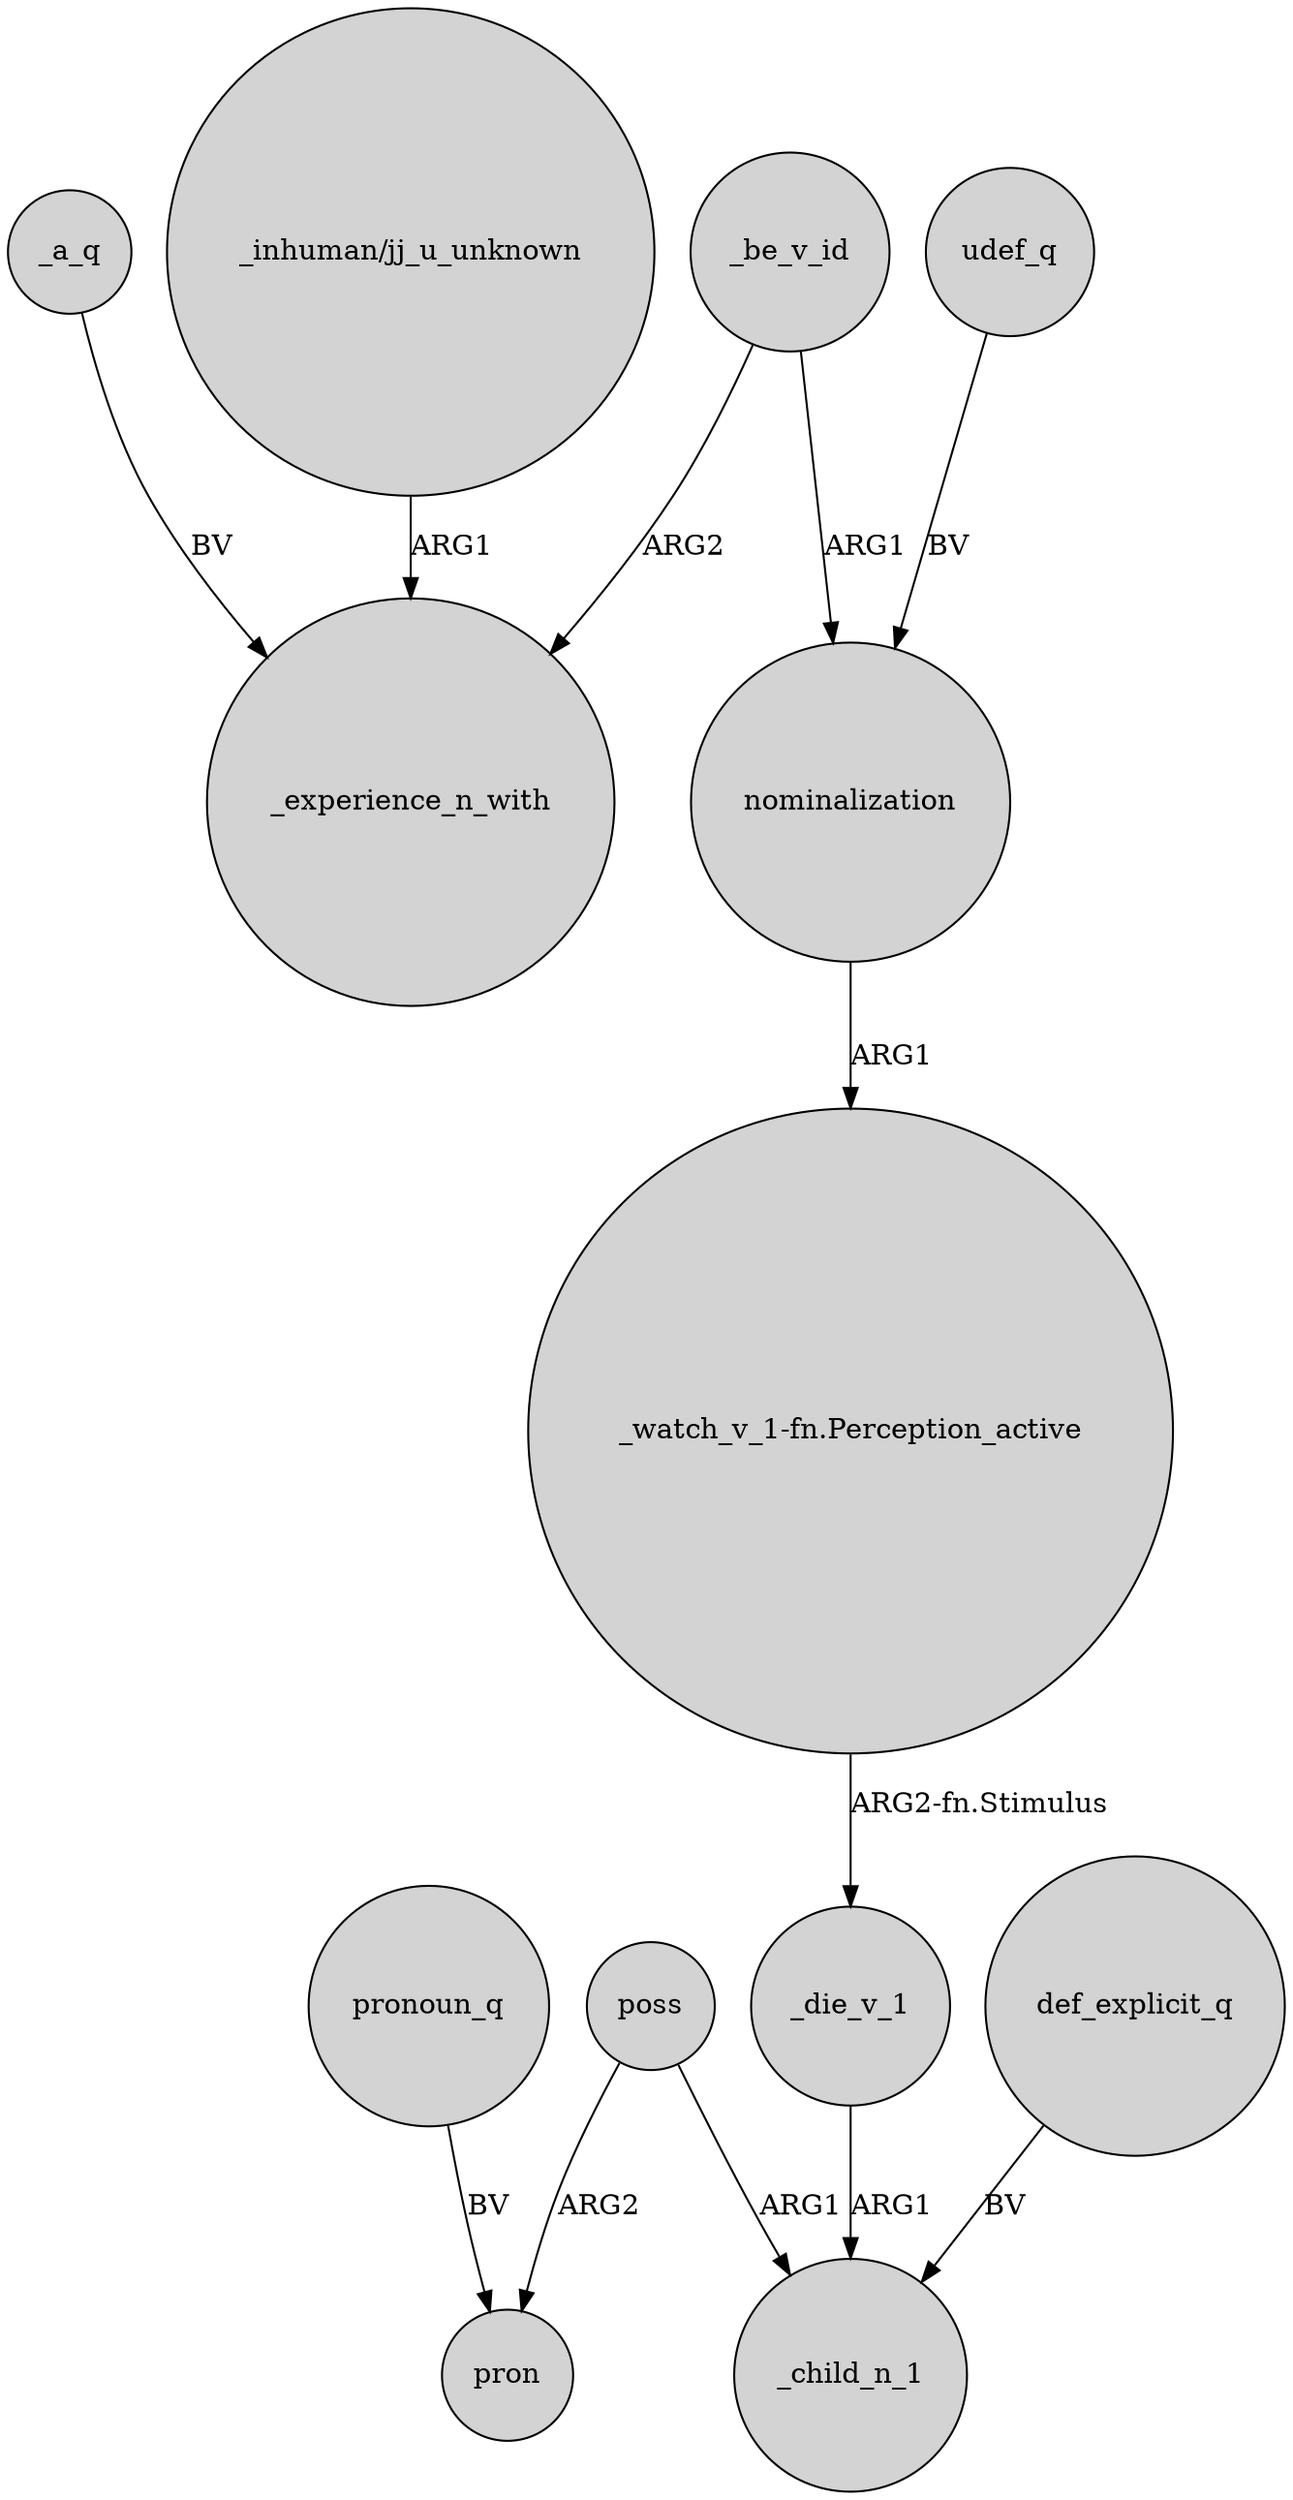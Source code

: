 digraph {
	node [shape=circle style=filled]
	"_watch_v_1-fn.Perception_active" -> _die_v_1 [label="ARG2-fn.Stimulus"]
	poss -> pron [label=ARG2]
	_be_v_id -> _experience_n_with [label=ARG2]
	_a_q -> _experience_n_with [label=BV]
	nominalization -> "_watch_v_1-fn.Perception_active" [label=ARG1]
	"_inhuman/jj_u_unknown" -> _experience_n_with [label=ARG1]
	_be_v_id -> nominalization [label=ARG1]
	udef_q -> nominalization [label=BV]
	def_explicit_q -> _child_n_1 [label=BV]
	poss -> _child_n_1 [label=ARG1]
	_die_v_1 -> _child_n_1 [label=ARG1]
	pronoun_q -> pron [label=BV]
}
